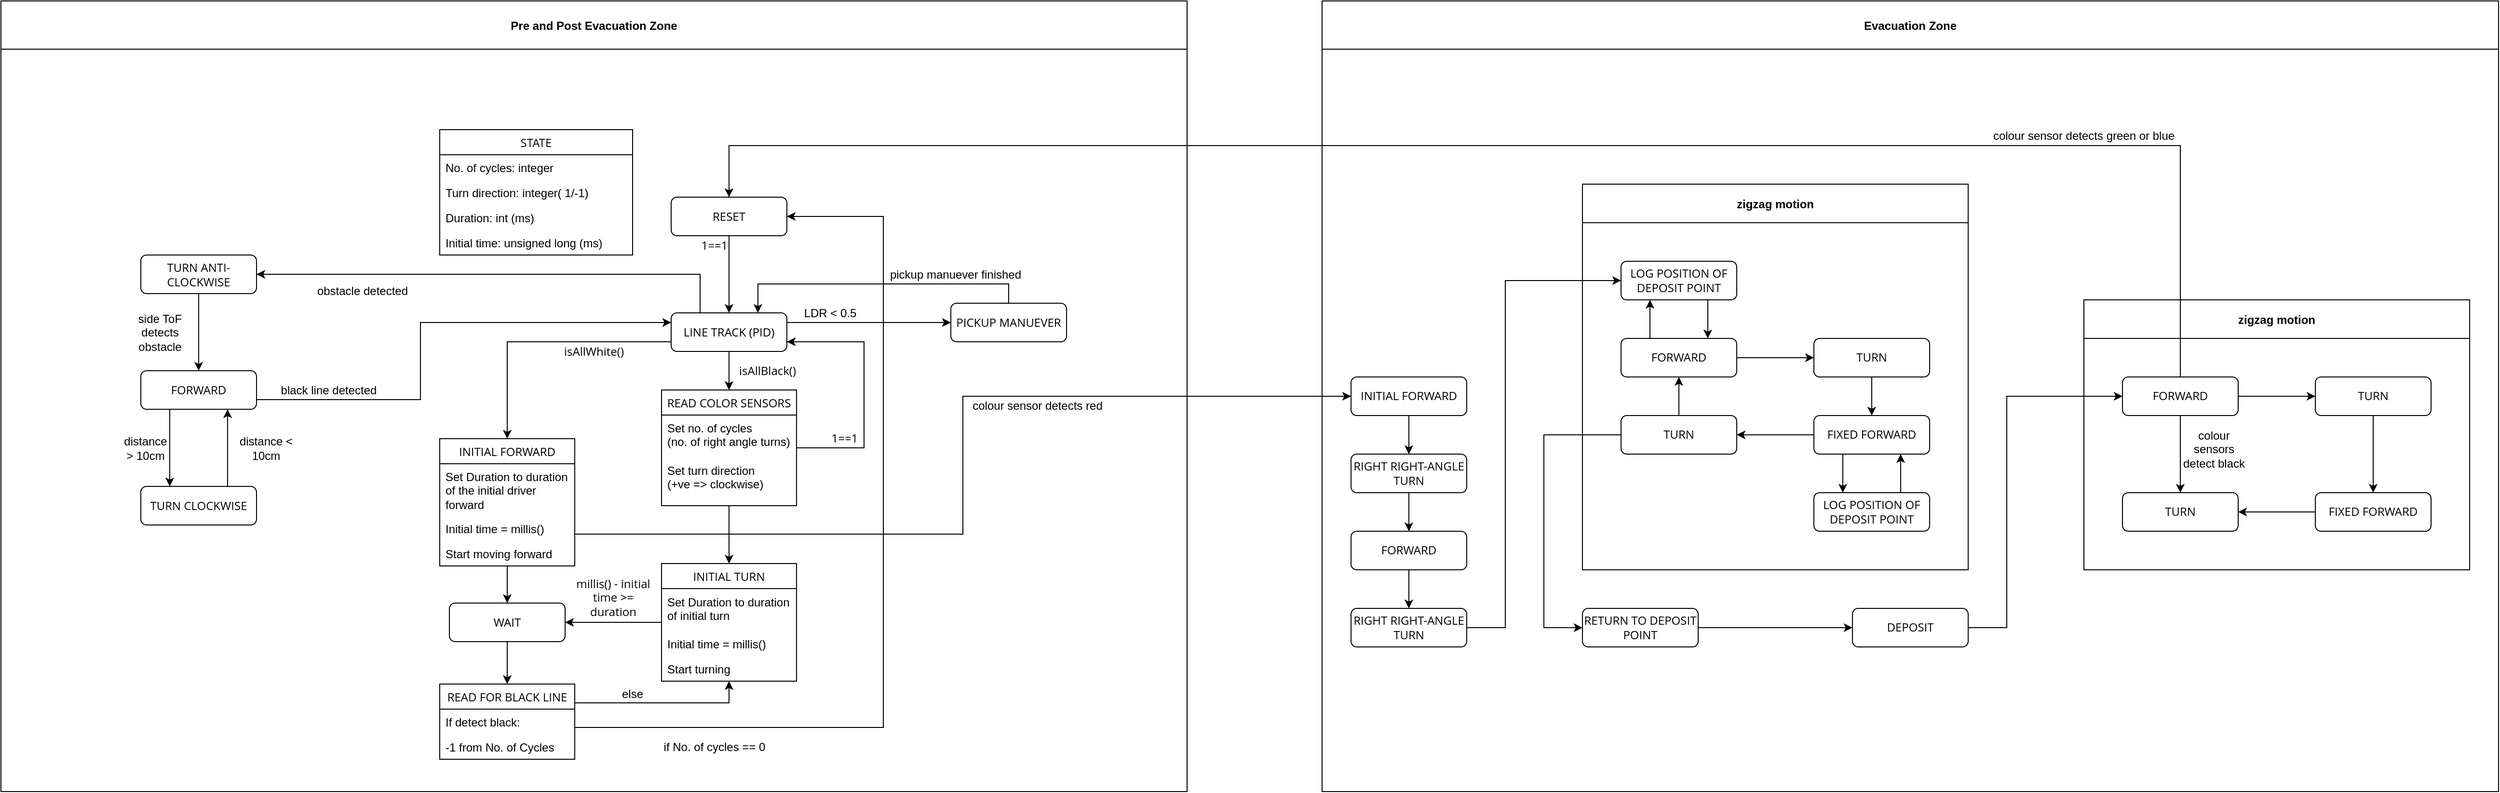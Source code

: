 <mxfile>
    <diagram id="C5RBs43oDa-KdzZeNtuy" name="Page-1">
        <mxGraphModel dx="508" dy="436" grid="1" gridSize="10" guides="1" tooltips="1" connect="1" arrows="1" fold="1" page="1" pageScale="1" pageWidth="3300" pageHeight="4681" math="0" shadow="0">
            <root>
                <mxCell id="WIyWlLk6GJQsqaUBKTNV-0"/>
                <mxCell id="WIyWlLk6GJQsqaUBKTNV-1" parent="WIyWlLk6GJQsqaUBKTNV-0"/>
                <mxCell id="eaZtA1_Wp9ETqkBVhyNv-51" style="edgeStyle=orthogonalEdgeStyle;rounded=0;orthogonalLoop=1;jettySize=auto;html=1;exitX=0.5;exitY=1;exitDx=0;exitDy=0;entryX=0.5;entryY=0;entryDx=0;entryDy=0;" parent="WIyWlLk6GJQsqaUBKTNV-1" source="eaZtA1_Wp9ETqkBVhyNv-29" target="eaZtA1_Wp9ETqkBVhyNv-36" edge="1">
                    <mxGeometry relative="1" as="geometry"/>
                </mxCell>
                <mxCell id="eaZtA1_Wp9ETqkBVhyNv-29" value="INITIAL FORWARD" style="rounded=1;whiteSpace=wrap;html=1;fontSize=12;glass=0;strokeWidth=1;shadow=0;fontFamily=Open Sans;fontSource=https%3A%2F%2Ffonts.googleapis.com%2Fcss%3Ffamily%3DOpen%2BSans;" parent="WIyWlLk6GJQsqaUBKTNV-1" vertex="1">
                    <mxGeometry x="1440" y="440" width="120" height="40" as="geometry"/>
                </mxCell>
                <mxCell id="eaZtA1_Wp9ETqkBVhyNv-30" value="Pre and Post Evacuation Zone" style="swimlane;glass=0;shadow=0;sketch=0;rounded=0;swimlaneLine=1;startSize=50;" parent="WIyWlLk6GJQsqaUBKTNV-1" vertex="1">
                    <mxGeometry x="40" y="50" width="1230" height="820" as="geometry"/>
                </mxCell>
                <mxCell id="eaZtA1_Wp9ETqkBVhyNv-22" value="distance &amp;gt; 10cm" style="text;html=1;strokeColor=none;fillColor=none;align=center;verticalAlign=middle;whiteSpace=wrap;rounded=0;" parent="eaZtA1_Wp9ETqkBVhyNv-30" vertex="1">
                    <mxGeometry x="125" y="438.5" width="50" height="50" as="geometry"/>
                </mxCell>
                <mxCell id="WIyWlLk6GJQsqaUBKTNV-3" value="&lt;font data-font-src=&quot;https://fonts.googleapis.com/css?family=Open+Sans&quot;&gt;RESE&lt;/font&gt;&lt;font data-font-src=&quot;https://fonts.googleapis.com/css?family=Open+Sans&quot;&gt;T&lt;/font&gt;" style="rounded=1;whiteSpace=wrap;html=1;fontSize=12;glass=0;strokeWidth=1;shadow=0;fontFamily=Open Sans;fontSource=https%3A%2F%2Ffonts.googleapis.com%2Fcss%3Ffamily%3DOpen%2BSans;" parent="eaZtA1_Wp9ETqkBVhyNv-30" vertex="1">
                    <mxGeometry x="695" y="203.5" width="120" height="40" as="geometry"/>
                </mxCell>
                <mxCell id="FF6f_-NkgnkPUX9PGQml-49" style="edgeStyle=orthogonalEdgeStyle;rounded=0;orthogonalLoop=1;jettySize=auto;html=1;exitX=0.5;exitY=0;exitDx=0;exitDy=0;entryX=0.5;entryY=0;entryDx=0;entryDy=0;fontFamily=Open Sans;fontSource=https%3A%2F%2Ffonts.googleapis.com%2Fcss%3Ffamily%3DOpen%2BSans;" parent="eaZtA1_Wp9ETqkBVhyNv-30" source="FF6f_-NkgnkPUX9PGQml-43" target="FF6f_-NkgnkPUX9PGQml-43" edge="1">
                    <mxGeometry relative="1" as="geometry"/>
                </mxCell>
                <mxCell id="WIyWlLk6GJQsqaUBKTNV-7" value="LINE TRACK (PID)" style="rounded=1;whiteSpace=wrap;html=1;fontSize=12;glass=0;strokeWidth=1;shadow=0;fontFamily=Open Sans;fontSource=https%3A%2F%2Ffonts.googleapis.com%2Fcss%3Ffamily%3DOpen%2BSans;" parent="eaZtA1_Wp9ETqkBVhyNv-30" vertex="1">
                    <mxGeometry x="695" y="323.5" width="120" height="40" as="geometry"/>
                </mxCell>
                <mxCell id="FF6f_-NkgnkPUX9PGQml-4" style="edgeStyle=orthogonalEdgeStyle;rounded=0;orthogonalLoop=1;jettySize=auto;html=1;exitX=0.5;exitY=1;exitDx=0;exitDy=0;entryX=0.5;entryY=0;entryDx=0;entryDy=0;fontFamily=Open Sans;fontSource=https%3A%2F%2Ffonts.googleapis.com%2Fcss%3Ffamily%3DOpen%2BSans;" parent="eaZtA1_Wp9ETqkBVhyNv-30" source="WIyWlLk6GJQsqaUBKTNV-3" target="WIyWlLk6GJQsqaUBKTNV-7" edge="1">
                    <mxGeometry relative="1" as="geometry"/>
                </mxCell>
                <mxCell id="FF6f_-NkgnkPUX9PGQml-0" value="&lt;div&gt;1==1&lt;/div&gt;" style="text;html=1;strokeColor=none;fillColor=none;align=center;verticalAlign=middle;whiteSpace=wrap;rounded=0;fontFamily=Open Sans;fontSource=https%3A%2F%2Ffonts.googleapis.com%2Fcss%3Ffamily%3DOpen%2BSans;" parent="eaZtA1_Wp9ETqkBVhyNv-30" vertex="1">
                    <mxGeometry x="720" y="243.5" width="40" height="20" as="geometry"/>
                </mxCell>
                <mxCell id="FF6f_-NkgnkPUX9PGQml-6" value="isAllBlack()" style="text;html=1;strokeColor=none;fillColor=none;align=center;verticalAlign=middle;whiteSpace=wrap;rounded=0;fontFamily=Open Sans;fontSource=https%3A%2F%2Ffonts.googleapis.com%2Fcss%3Ffamily%3DOpen%2BSans;" parent="eaZtA1_Wp9ETqkBVhyNv-30" vertex="1">
                    <mxGeometry x="765" y="373.5" width="60" height="20" as="geometry"/>
                </mxCell>
                <mxCell id="FF6f_-NkgnkPUX9PGQml-14" value="WAIT" style="rounded=1;whiteSpace=wrap;html=1;fontFamily=Open Sans;fontSource=https%3A%2F%2Ffonts.googleapis.com%2Fcss%3Ffamily%3DOpen%2BSans;" parent="eaZtA1_Wp9ETqkBVhyNv-30" vertex="1">
                    <mxGeometry x="465" y="624.5" width="120" height="40" as="geometry"/>
                </mxCell>
                <mxCell id="FF6f_-NkgnkPUX9PGQml-23" value="STATE" style="swimlane;fontStyle=0;childLayout=stackLayout;horizontal=1;startSize=26;horizontalStack=0;resizeParent=1;resizeParentMax=0;resizeLast=0;collapsible=1;marginBottom=0;fontFamily=Open Sans;fontSource=https%3A%2F%2Ffonts.googleapis.com%2Fcss%3Ffamily%3DOpen%2BSans;" parent="eaZtA1_Wp9ETqkBVhyNv-30" vertex="1">
                    <mxGeometry x="455" y="133.5" width="200" height="130" as="geometry"/>
                </mxCell>
                <mxCell id="FF6f_-NkgnkPUX9PGQml-24" value="No. of cycles: integer" style="text;strokeColor=none;fillColor=none;align=left;verticalAlign=top;spacingLeft=4;spacingRight=4;overflow=hidden;rotatable=0;points=[[0,0.5],[1,0.5]];portConstraint=eastwest;" parent="FF6f_-NkgnkPUX9PGQml-23" vertex="1">
                    <mxGeometry y="26" width="200" height="26" as="geometry"/>
                </mxCell>
                <mxCell id="FF6f_-NkgnkPUX9PGQml-25" value="Turn direction: integer( 1/-1)" style="text;strokeColor=none;fillColor=none;align=left;verticalAlign=top;spacingLeft=4;spacingRight=4;overflow=hidden;rotatable=0;points=[[0,0.5],[1,0.5]];portConstraint=eastwest;" parent="FF6f_-NkgnkPUX9PGQml-23" vertex="1">
                    <mxGeometry y="52" width="200" height="26" as="geometry"/>
                </mxCell>
                <mxCell id="FF6f_-NkgnkPUX9PGQml-26" value="Duration: int (ms)" style="text;strokeColor=none;fillColor=none;align=left;verticalAlign=top;spacingLeft=4;spacingRight=4;overflow=hidden;rotatable=0;points=[[0,0.5],[1,0.5]];portConstraint=eastwest;" parent="FF6f_-NkgnkPUX9PGQml-23" vertex="1">
                    <mxGeometry y="78" width="200" height="26" as="geometry"/>
                </mxCell>
                <mxCell id="FF6f_-NkgnkPUX9PGQml-36" value="Initial time: unsigned long (ms)" style="text;strokeColor=none;fillColor=none;align=left;verticalAlign=top;spacingLeft=4;spacingRight=4;overflow=hidden;rotatable=0;points=[[0,0.5],[1,0.5]];portConstraint=eastwest;" parent="FF6f_-NkgnkPUX9PGQml-23" vertex="1">
                    <mxGeometry y="104" width="200" height="26" as="geometry"/>
                </mxCell>
                <mxCell id="FF6f_-NkgnkPUX9PGQml-27" value="READ COLOR SENSORS" style="swimlane;fontStyle=0;childLayout=stackLayout;horizontal=1;startSize=26;horizontalStack=0;resizeParent=1;resizeParentMax=0;resizeLast=0;collapsible=1;marginBottom=0;fontFamily=Open Sans;fontSource=https%3A%2F%2Ffonts.googleapis.com%2Fcss%3Ffamily%3DOpen%2BSans;" parent="eaZtA1_Wp9ETqkBVhyNv-30" vertex="1">
                    <mxGeometry x="685" y="403.5" width="140" height="120" as="geometry"/>
                </mxCell>
                <mxCell id="FF6f_-NkgnkPUX9PGQml-28" value="Set no. of cycles&#10; (no. of right angle turns)" style="text;strokeColor=none;fillColor=none;align=left;verticalAlign=top;spacingLeft=4;spacingRight=4;overflow=hidden;rotatable=0;points=[[0,0.5],[1,0.5]];portConstraint=eastwest;" parent="FF6f_-NkgnkPUX9PGQml-27" vertex="1">
                    <mxGeometry y="26" width="140" height="44" as="geometry"/>
                </mxCell>
                <mxCell id="FF6f_-NkgnkPUX9PGQml-30" value="Set turn direction &#10;(+ve =&gt; clockwise)" style="text;strokeColor=none;fillColor=none;align=left;verticalAlign=top;spacingLeft=4;spacingRight=4;overflow=hidden;rotatable=0;points=[[0,0.5],[1,0.5]];portConstraint=eastwest;" parent="FF6f_-NkgnkPUX9PGQml-27" vertex="1">
                    <mxGeometry y="70" width="140" height="50" as="geometry"/>
                </mxCell>
                <mxCell id="FF6f_-NkgnkPUX9PGQml-5" style="edgeStyle=orthogonalEdgeStyle;rounded=0;orthogonalLoop=1;jettySize=auto;html=1;exitX=0.5;exitY=1;exitDx=0;exitDy=0;entryX=0.5;entryY=0;entryDx=0;entryDy=0;fontFamily=Open Sans;fontSource=https%3A%2F%2Ffonts.googleapis.com%2Fcss%3Ffamily%3DOpen%2BSans;" parent="eaZtA1_Wp9ETqkBVhyNv-30" source="WIyWlLk6GJQsqaUBKTNV-7" target="FF6f_-NkgnkPUX9PGQml-27" edge="1">
                    <mxGeometry relative="1" as="geometry">
                        <mxPoint x="755" y="453.5" as="targetPoint"/>
                    </mxGeometry>
                </mxCell>
                <mxCell id="FF6f_-NkgnkPUX9PGQml-33" style="edgeStyle=orthogonalEdgeStyle;rounded=0;orthogonalLoop=1;jettySize=auto;html=1;exitX=1;exitY=0.5;exitDx=0;exitDy=0;entryX=1;entryY=0.75;entryDx=0;entryDy=0;fontFamily=Open Sans;fontSource=https%3A%2F%2Ffonts.googleapis.com%2Fcss%3Ffamily%3DOpen%2BSans;" parent="eaZtA1_Wp9ETqkBVhyNv-30" source="FF6f_-NkgnkPUX9PGQml-28" target="WIyWlLk6GJQsqaUBKTNV-7" edge="1">
                    <mxGeometry relative="1" as="geometry">
                        <Array as="points">
                            <mxPoint x="825" y="463.5"/>
                            <mxPoint x="895" y="463.5"/>
                            <mxPoint x="895" y="353.5"/>
                        </Array>
                    </mxGeometry>
                </mxCell>
                <mxCell id="FF6f_-NkgnkPUX9PGQml-34" value="1==1" style="text;html=1;strokeColor=none;fillColor=none;align=center;verticalAlign=middle;whiteSpace=wrap;rounded=0;fontFamily=Open Sans;fontSource=https%3A%2F%2Ffonts.googleapis.com%2Fcss%3Ffamily%3DOpen%2BSans;" parent="eaZtA1_Wp9ETqkBVhyNv-30" vertex="1">
                    <mxGeometry x="855" y="443.5" width="40" height="20" as="geometry"/>
                </mxCell>
                <mxCell id="FF6f_-NkgnkPUX9PGQml-35" value="millis() - initial time &amp;gt;= duration" style="text;html=1;strokeColor=none;fillColor=none;align=center;verticalAlign=middle;whiteSpace=wrap;rounded=0;fontFamily=Open Sans;fontSource=https%3A%2F%2Ffonts.googleapis.com%2Fcss%3Ffamily%3DOpen%2BSans;" parent="eaZtA1_Wp9ETqkBVhyNv-30" vertex="1">
                    <mxGeometry x="595" y="593.5" width="80" height="50" as="geometry"/>
                </mxCell>
                <mxCell id="FF6f_-NkgnkPUX9PGQml-55" style="edgeStyle=orthogonalEdgeStyle;rounded=0;orthogonalLoop=1;jettySize=auto;html=1;exitX=0;exitY=0.5;exitDx=0;exitDy=0;entryX=1;entryY=0.5;entryDx=0;entryDy=0;fontFamily=Open Sans;fontSource=https%3A%2F%2Ffonts.googleapis.com%2Fcss%3Ffamily%3DOpen%2BSans;" parent="eaZtA1_Wp9ETqkBVhyNv-30" source="FF6f_-NkgnkPUX9PGQml-38" target="FF6f_-NkgnkPUX9PGQml-14" edge="1">
                    <mxGeometry relative="1" as="geometry"/>
                </mxCell>
                <mxCell id="FF6f_-NkgnkPUX9PGQml-38" value="INITIAL TURN" style="swimlane;fontStyle=0;childLayout=stackLayout;horizontal=1;startSize=26;horizontalStack=0;resizeParent=1;resizeParentMax=0;resizeLast=0;collapsible=1;marginBottom=0;fontFamily=Open Sans;fontSource=https%3A%2F%2Ffonts.googleapis.com%2Fcss%3Ffamily%3DOpen%2BSans;" parent="eaZtA1_Wp9ETqkBVhyNv-30" vertex="1">
                    <mxGeometry x="685" y="583.5" width="140" height="122" as="geometry"/>
                </mxCell>
                <mxCell id="FF6f_-NkgnkPUX9PGQml-39" value="Set Duration to duration of initial turn" style="text;strokeColor=none;fillColor=none;align=left;verticalAlign=top;spacingLeft=4;spacingRight=4;overflow=hidden;rotatable=0;points=[[0,0.5],[1,0.5]];portConstraint=eastwest;whiteSpace=wrap;" parent="FF6f_-NkgnkPUX9PGQml-38" vertex="1">
                    <mxGeometry y="26" width="140" height="44" as="geometry"/>
                </mxCell>
                <mxCell id="FF6f_-NkgnkPUX9PGQml-40" value="Initial time = millis()" style="text;strokeColor=none;fillColor=none;align=left;verticalAlign=top;spacingLeft=4;spacingRight=4;overflow=hidden;rotatable=0;points=[[0,0.5],[1,0.5]];portConstraint=eastwest;" parent="FF6f_-NkgnkPUX9PGQml-38" vertex="1">
                    <mxGeometry y="70" width="140" height="26" as="geometry"/>
                </mxCell>
                <mxCell id="FF6f_-NkgnkPUX9PGQml-41" value="Start turning" style="text;strokeColor=none;fillColor=none;align=left;verticalAlign=top;spacingLeft=4;spacingRight=4;overflow=hidden;rotatable=0;points=[[0,0.5],[1,0.5]];portConstraint=eastwest;" parent="FF6f_-NkgnkPUX9PGQml-38" vertex="1">
                    <mxGeometry y="96" width="140" height="26" as="geometry"/>
                </mxCell>
                <mxCell id="FF6f_-NkgnkPUX9PGQml-31" style="edgeStyle=orthogonalEdgeStyle;rounded=0;orthogonalLoop=1;jettySize=auto;html=1;exitX=0.5;exitY=1;exitDx=0;exitDy=0;fontFamily=Open Sans;fontSource=https%3A%2F%2Ffonts.googleapis.com%2Fcss%3Ffamily%3DOpen%2BSans;entryX=0.5;entryY=0;entryDx=0;entryDy=0;" parent="eaZtA1_Wp9ETqkBVhyNv-30" source="FF6f_-NkgnkPUX9PGQml-27" target="FF6f_-NkgnkPUX9PGQml-38" edge="1">
                    <mxGeometry relative="1" as="geometry">
                        <mxPoint x="755" y="603.5" as="targetPoint"/>
                    </mxGeometry>
                </mxCell>
                <mxCell id="FF6f_-NkgnkPUX9PGQml-56" style="edgeStyle=orthogonalEdgeStyle;rounded=0;orthogonalLoop=1;jettySize=auto;html=1;exitX=0.5;exitY=1;exitDx=0;exitDy=0;entryX=0.5;entryY=0;entryDx=0;entryDy=0;fontFamily=Open Sans;fontSource=https%3A%2F%2Ffonts.googleapis.com%2Fcss%3Ffamily%3DOpen%2BSans;" parent="eaZtA1_Wp9ETqkBVhyNv-30" source="FF6f_-NkgnkPUX9PGQml-43" target="FF6f_-NkgnkPUX9PGQml-14" edge="1">
                    <mxGeometry relative="1" as="geometry"/>
                </mxCell>
                <mxCell id="FF6f_-NkgnkPUX9PGQml-43" value="INITIAL FORWARD" style="swimlane;fontStyle=0;childLayout=stackLayout;horizontal=1;startSize=26;horizontalStack=0;resizeParent=1;resizeParentMax=0;resizeLast=0;collapsible=1;marginBottom=0;fontFamily=Open Sans;fontSource=https%3A%2F%2Ffonts.googleapis.com%2Fcss%3Ffamily%3DOpen%2BSans;" parent="eaZtA1_Wp9ETqkBVhyNv-30" vertex="1">
                    <mxGeometry x="455" y="454" width="140" height="132" as="geometry"/>
                </mxCell>
                <mxCell id="FF6f_-NkgnkPUX9PGQml-44" value="Set Duration to duration of the initial driver forward" style="text;strokeColor=none;fillColor=none;align=left;verticalAlign=top;spacingLeft=4;spacingRight=4;overflow=hidden;rotatable=0;points=[[0,0.5],[1,0.5]];portConstraint=eastwest;whiteSpace=wrap;" parent="FF6f_-NkgnkPUX9PGQml-43" vertex="1">
                    <mxGeometry y="26" width="140" height="54" as="geometry"/>
                </mxCell>
                <mxCell id="FF6f_-NkgnkPUX9PGQml-45" value="Initial time = millis()" style="text;strokeColor=none;fillColor=none;align=left;verticalAlign=top;spacingLeft=4;spacingRight=4;overflow=hidden;rotatable=0;points=[[0,0.5],[1,0.5]];portConstraint=eastwest;" parent="FF6f_-NkgnkPUX9PGQml-43" vertex="1">
                    <mxGeometry y="80" width="140" height="26" as="geometry"/>
                </mxCell>
                <mxCell id="FF6f_-NkgnkPUX9PGQml-46" value="Start moving forward" style="text;strokeColor=none;fillColor=none;align=left;verticalAlign=top;spacingLeft=4;spacingRight=4;overflow=hidden;rotatable=0;points=[[0,0.5],[1,0.5]];portConstraint=eastwest;" parent="FF6f_-NkgnkPUX9PGQml-43" vertex="1">
                    <mxGeometry y="106" width="140" height="26" as="geometry"/>
                </mxCell>
                <mxCell id="eaZtA1_Wp9ETqkBVhyNv-1" style="edgeStyle=orthogonalEdgeStyle;rounded=0;orthogonalLoop=1;jettySize=auto;html=1;exitX=0;exitY=0.75;exitDx=0;exitDy=0;entryX=0.5;entryY=0;entryDx=0;entryDy=0;" parent="eaZtA1_Wp9ETqkBVhyNv-30" source="WIyWlLk6GJQsqaUBKTNV-7" target="FF6f_-NkgnkPUX9PGQml-43" edge="1">
                    <mxGeometry relative="1" as="geometry"/>
                </mxCell>
                <mxCell id="FF6f_-NkgnkPUX9PGQml-59" style="edgeStyle=orthogonalEdgeStyle;rounded=0;orthogonalLoop=1;jettySize=auto;html=1;exitX=1;exitY=0.5;exitDx=0;exitDy=0;entryX=1;entryY=0.5;entryDx=0;entryDy=0;fontFamily=Open Sans;fontSource=https%3A%2F%2Ffonts.googleapis.com%2Fcss%3Ffamily%3DOpen%2BSans;" parent="eaZtA1_Wp9ETqkBVhyNv-30" source="FF6f_-NkgnkPUX9PGQml-50" target="WIyWlLk6GJQsqaUBKTNV-3" edge="1">
                    <mxGeometry relative="1" as="geometry">
                        <Array as="points">
                            <mxPoint x="595" y="753.5"/>
                            <mxPoint x="915" y="753.5"/>
                            <mxPoint x="915" y="223.5"/>
                        </Array>
                    </mxGeometry>
                </mxCell>
                <mxCell id="AmNcnwGYfKcNDRGJK1M6-1" style="edgeStyle=orthogonalEdgeStyle;rounded=0;orthogonalLoop=1;jettySize=auto;html=1;exitX=1;exitY=0.25;exitDx=0;exitDy=0;" parent="eaZtA1_Wp9ETqkBVhyNv-30" source="FF6f_-NkgnkPUX9PGQml-50" target="FF6f_-NkgnkPUX9PGQml-38" edge="1">
                    <mxGeometry relative="1" as="geometry"/>
                </mxCell>
                <mxCell id="FF6f_-NkgnkPUX9PGQml-50" value="READ FOR BLACK LINE" style="swimlane;fontStyle=0;childLayout=stackLayout;horizontal=1;startSize=26;horizontalStack=0;resizeParent=1;resizeParentMax=0;resizeLast=0;collapsible=1;marginBottom=0;fontFamily=Open Sans;fontSource=https%3A%2F%2Ffonts.googleapis.com%2Fcss%3Ffamily%3DOpen%2BSans;" parent="eaZtA1_Wp9ETqkBVhyNv-30" vertex="1">
                    <mxGeometry x="455" y="708.5" width="140" height="78" as="geometry"/>
                </mxCell>
                <mxCell id="FF6f_-NkgnkPUX9PGQml-51" value="If detect black:" style="text;strokeColor=none;fillColor=none;align=left;verticalAlign=top;spacingLeft=4;spacingRight=4;overflow=hidden;rotatable=0;points=[[0,0.5],[1,0.5]];portConstraint=eastwest;" parent="FF6f_-NkgnkPUX9PGQml-50" vertex="1">
                    <mxGeometry y="26" width="140" height="26" as="geometry"/>
                </mxCell>
                <mxCell id="FF6f_-NkgnkPUX9PGQml-52" value="-1 from No. of Cycles" style="text;strokeColor=none;fillColor=none;align=left;verticalAlign=top;spacingLeft=4;spacingRight=4;overflow=hidden;rotatable=0;points=[[0,0.5],[1,0.5]];portConstraint=eastwest;" parent="FF6f_-NkgnkPUX9PGQml-50" vertex="1">
                    <mxGeometry y="52" width="140" height="26" as="geometry"/>
                </mxCell>
                <mxCell id="FF6f_-NkgnkPUX9PGQml-58" style="edgeStyle=orthogonalEdgeStyle;rounded=0;orthogonalLoop=1;jettySize=auto;html=1;exitX=0.5;exitY=1;exitDx=0;exitDy=0;entryX=0.5;entryY=0;entryDx=0;entryDy=0;fontFamily=Open Sans;fontSource=https%3A%2F%2Ffonts.googleapis.com%2Fcss%3Ffamily%3DOpen%2BSans;" parent="eaZtA1_Wp9ETqkBVhyNv-30" source="FF6f_-NkgnkPUX9PGQml-14" target="FF6f_-NkgnkPUX9PGQml-50" edge="1">
                    <mxGeometry relative="1" as="geometry">
                        <mxPoint x="525" y="728.5" as="targetPoint"/>
                    </mxGeometry>
                </mxCell>
                <mxCell id="FF6f_-NkgnkPUX9PGQml-63" value="isAllWhite()" style="text;html=1;strokeColor=none;fillColor=none;align=center;verticalAlign=middle;whiteSpace=wrap;rounded=0;fontFamily=Open Sans;fontSource=https%3A%2F%2Ffonts.googleapis.com%2Fcss%3Ffamily%3DOpen%2BSans;" parent="eaZtA1_Wp9ETqkBVhyNv-30" vertex="1">
                    <mxGeometry x="575" y="353.5" width="80" height="20" as="geometry"/>
                </mxCell>
                <mxCell id="AmNcnwGYfKcNDRGJK1M6-0" value="if No. of cycles == 0" style="text;html=1;strokeColor=none;fillColor=none;align=center;verticalAlign=middle;whiteSpace=wrap;rounded=0;" parent="eaZtA1_Wp9ETqkBVhyNv-30" vertex="1">
                    <mxGeometry x="685" y="763.5" width="110" height="20" as="geometry"/>
                </mxCell>
                <mxCell id="AmNcnwGYfKcNDRGJK1M6-2" value="else" style="text;html=1;strokeColor=none;fillColor=none;align=center;verticalAlign=middle;whiteSpace=wrap;rounded=0;" parent="eaZtA1_Wp9ETqkBVhyNv-30" vertex="1">
                    <mxGeometry x="635" y="708.5" width="40" height="20" as="geometry"/>
                </mxCell>
                <mxCell id="eaZtA1_Wp9ETqkBVhyNv-0" value="TURN ANTI-CLOCKWISE" style="rounded=1;whiteSpace=wrap;html=1;fontSize=12;glass=0;strokeWidth=1;shadow=0;fontFamily=Open Sans;fontSource=https%3A%2F%2Ffonts.googleapis.com%2Fcss%3Ffamily%3DOpen%2BSans;" parent="eaZtA1_Wp9ETqkBVhyNv-30" vertex="1">
                    <mxGeometry x="145" y="263.5" width="120" height="40" as="geometry"/>
                </mxCell>
                <mxCell id="eaZtA1_Wp9ETqkBVhyNv-14" style="edgeStyle=orthogonalEdgeStyle;rounded=0;orthogonalLoop=1;jettySize=auto;html=1;exitX=0.25;exitY=0;exitDx=0;exitDy=0;entryX=1;entryY=0.5;entryDx=0;entryDy=0;" parent="eaZtA1_Wp9ETqkBVhyNv-30" source="WIyWlLk6GJQsqaUBKTNV-7" target="eaZtA1_Wp9ETqkBVhyNv-0" edge="1">
                    <mxGeometry relative="1" as="geometry"/>
                </mxCell>
                <mxCell id="eaZtA1_Wp9ETqkBVhyNv-13" style="edgeStyle=orthogonalEdgeStyle;rounded=0;orthogonalLoop=1;jettySize=auto;html=1;exitX=1;exitY=0.5;exitDx=0;exitDy=0;entryX=0;entryY=0.25;entryDx=0;entryDy=0;" parent="eaZtA1_Wp9ETqkBVhyNv-30" source="eaZtA1_Wp9ETqkBVhyNv-2" target="WIyWlLk6GJQsqaUBKTNV-7" edge="1">
                    <mxGeometry relative="1" as="geometry">
                        <Array as="points">
                            <mxPoint x="435" y="413.5"/>
                            <mxPoint x="435" y="333.5"/>
                        </Array>
                    </mxGeometry>
                </mxCell>
                <mxCell id="eaZtA1_Wp9ETqkBVhyNv-2" value="FORWARD" style="rounded=1;whiteSpace=wrap;html=1;fontSize=12;glass=0;strokeWidth=1;shadow=0;fontFamily=Open Sans;fontSource=https%3A%2F%2Ffonts.googleapis.com%2Fcss%3Ffamily%3DOpen%2BSans;" parent="eaZtA1_Wp9ETqkBVhyNv-30" vertex="1">
                    <mxGeometry x="145" y="383.5" width="120" height="40" as="geometry"/>
                </mxCell>
                <mxCell id="eaZtA1_Wp9ETqkBVhyNv-3" style="edgeStyle=orthogonalEdgeStyle;rounded=0;orthogonalLoop=1;jettySize=auto;html=1;exitX=0.5;exitY=1;exitDx=0;exitDy=0;entryX=0.5;entryY=0;entryDx=0;entryDy=0;" parent="eaZtA1_Wp9ETqkBVhyNv-30" source="eaZtA1_Wp9ETqkBVhyNv-0" target="eaZtA1_Wp9ETqkBVhyNv-2" edge="1">
                    <mxGeometry relative="1" as="geometry"/>
                </mxCell>
                <mxCell id="eaZtA1_Wp9ETqkBVhyNv-4" value="&lt;div&gt;side ToF detects obstacle&lt;/div&gt;" style="text;html=1;strokeColor=none;fillColor=none;align=center;verticalAlign=middle;whiteSpace=wrap;rounded=0;" parent="eaZtA1_Wp9ETqkBVhyNv-30" vertex="1">
                    <mxGeometry x="125" y="318.5" width="80" height="50" as="geometry"/>
                </mxCell>
                <mxCell id="eaZtA1_Wp9ETqkBVhyNv-16" style="edgeStyle=orthogonalEdgeStyle;rounded=0;orthogonalLoop=1;jettySize=auto;html=1;exitX=0.75;exitY=0;exitDx=0;exitDy=0;entryX=0.75;entryY=1;entryDx=0;entryDy=0;" parent="eaZtA1_Wp9ETqkBVhyNv-30" source="eaZtA1_Wp9ETqkBVhyNv-5" target="eaZtA1_Wp9ETqkBVhyNv-2" edge="1">
                    <mxGeometry relative="1" as="geometry"/>
                </mxCell>
                <mxCell id="eaZtA1_Wp9ETqkBVhyNv-5" value="TURN CLOCKWISE" style="rounded=1;whiteSpace=wrap;html=1;fontSize=12;glass=0;strokeWidth=1;shadow=0;fontFamily=Open Sans;fontSource=https%3A%2F%2Ffonts.googleapis.com%2Fcss%3Ffamily%3DOpen%2BSans;" parent="eaZtA1_Wp9ETqkBVhyNv-30" vertex="1">
                    <mxGeometry x="145" y="503.5" width="120" height="40" as="geometry"/>
                </mxCell>
                <mxCell id="eaZtA1_Wp9ETqkBVhyNv-15" style="edgeStyle=orthogonalEdgeStyle;rounded=0;orthogonalLoop=1;jettySize=auto;html=1;exitX=0.25;exitY=1;exitDx=0;exitDy=0;entryX=0.25;entryY=0;entryDx=0;entryDy=0;" parent="eaZtA1_Wp9ETqkBVhyNv-30" source="eaZtA1_Wp9ETqkBVhyNv-2" target="eaZtA1_Wp9ETqkBVhyNv-5" edge="1">
                    <mxGeometry relative="1" as="geometry"/>
                </mxCell>
                <mxCell id="eaZtA1_Wp9ETqkBVhyNv-17" value="black line detected" style="text;html=1;strokeColor=none;fillColor=none;align=center;verticalAlign=middle;whiteSpace=wrap;rounded=0;" parent="eaZtA1_Wp9ETqkBVhyNv-30" vertex="1">
                    <mxGeometry x="285" y="393.5" width="110" height="20" as="geometry"/>
                </mxCell>
                <mxCell id="eaZtA1_Wp9ETqkBVhyNv-19" value="distance &amp;lt; 10cm" style="text;html=1;strokeColor=none;fillColor=none;align=center;verticalAlign=middle;whiteSpace=wrap;rounded=0;" parent="eaZtA1_Wp9ETqkBVhyNv-30" vertex="1">
                    <mxGeometry x="245" y="443.5" width="60" height="40" as="geometry"/>
                </mxCell>
                <mxCell id="eaZtA1_Wp9ETqkBVhyNv-21" value="obstacle detected" style="text;html=1;strokeColor=none;fillColor=none;align=center;verticalAlign=middle;whiteSpace=wrap;rounded=0;" parent="eaZtA1_Wp9ETqkBVhyNv-30" vertex="1">
                    <mxGeometry x="295" y="288.5" width="160" height="25" as="geometry"/>
                </mxCell>
                <mxCell id="eaZtA1_Wp9ETqkBVhyNv-26" style="edgeStyle=orthogonalEdgeStyle;rounded=0;orthogonalLoop=1;jettySize=auto;html=1;exitX=0.5;exitY=0;exitDx=0;exitDy=0;entryX=0.75;entryY=0;entryDx=0;entryDy=0;" parent="eaZtA1_Wp9ETqkBVhyNv-30" source="eaZtA1_Wp9ETqkBVhyNv-24" target="WIyWlLk6GJQsqaUBKTNV-7" edge="1">
                    <mxGeometry relative="1" as="geometry">
                        <Array as="points">
                            <mxPoint x="1045" y="293.5"/>
                            <mxPoint x="785" y="293.5"/>
                        </Array>
                    </mxGeometry>
                </mxCell>
                <mxCell id="eaZtA1_Wp9ETqkBVhyNv-24" value="PICKUP MANUEVER" style="rounded=1;whiteSpace=wrap;html=1;fontSize=12;glass=0;strokeWidth=1;shadow=0;fontFamily=Open Sans;fontSource=https%3A%2F%2Ffonts.googleapis.com%2Fcss%3Ffamily%3DOpen%2BSans;" parent="eaZtA1_Wp9ETqkBVhyNv-30" vertex="1">
                    <mxGeometry x="985" y="313.5" width="120" height="40" as="geometry"/>
                </mxCell>
                <mxCell id="eaZtA1_Wp9ETqkBVhyNv-27" value="LDR &amp;lt; 0.5" style="text;html=1;strokeColor=none;fillColor=none;align=center;verticalAlign=middle;whiteSpace=wrap;rounded=0;" parent="eaZtA1_Wp9ETqkBVhyNv-30" vertex="1">
                    <mxGeometry x="825" y="313.5" width="70" height="20" as="geometry"/>
                </mxCell>
                <mxCell id="eaZtA1_Wp9ETqkBVhyNv-28" value="pickup manuever finished" style="text;html=1;strokeColor=none;fillColor=none;align=center;verticalAlign=middle;whiteSpace=wrap;rounded=0;" parent="eaZtA1_Wp9ETqkBVhyNv-30" vertex="1">
                    <mxGeometry x="915" y="273.5" width="150" height="20" as="geometry"/>
                </mxCell>
                <mxCell id="eaZtA1_Wp9ETqkBVhyNv-25" style="edgeStyle=orthogonalEdgeStyle;rounded=0;orthogonalLoop=1;jettySize=auto;html=1;exitX=1;exitY=0.25;exitDx=0;exitDy=0;entryX=0;entryY=0.5;entryDx=0;entryDy=0;" parent="eaZtA1_Wp9ETqkBVhyNv-30" source="WIyWlLk6GJQsqaUBKTNV-7" target="eaZtA1_Wp9ETqkBVhyNv-24" edge="1">
                    <mxGeometry relative="1" as="geometry"/>
                </mxCell>
                <mxCell id="eaZtA1_Wp9ETqkBVhyNv-32" value="colour sensor detects red" style="text;html=1;strokeColor=none;fillColor=none;align=center;verticalAlign=middle;whiteSpace=wrap;rounded=0;shadow=0;glass=0;sketch=0;" parent="WIyWlLk6GJQsqaUBKTNV-1" vertex="1">
                    <mxGeometry x="1040" y="460" width="150" height="20" as="geometry"/>
                </mxCell>
                <mxCell id="eaZtA1_Wp9ETqkBVhyNv-33" style="edgeStyle=orthogonalEdgeStyle;rounded=0;orthogonalLoop=1;jettySize=auto;html=1;exitX=1;exitY=0.75;exitDx=0;exitDy=0;entryX=0;entryY=0.5;entryDx=0;entryDy=0;" parent="WIyWlLk6GJQsqaUBKTNV-1" source="FF6f_-NkgnkPUX9PGQml-43" target="eaZtA1_Wp9ETqkBVhyNv-29" edge="1">
                    <mxGeometry relative="1" as="geometry"/>
                </mxCell>
                <mxCell id="eaZtA1_Wp9ETqkBVhyNv-53" style="edgeStyle=orthogonalEdgeStyle;rounded=0;orthogonalLoop=1;jettySize=auto;html=1;exitX=0.5;exitY=1;exitDx=0;exitDy=0;entryX=0.5;entryY=0;entryDx=0;entryDy=0;" parent="WIyWlLk6GJQsqaUBKTNV-1" source="eaZtA1_Wp9ETqkBVhyNv-36" target="eaZtA1_Wp9ETqkBVhyNv-37" edge="1">
                    <mxGeometry relative="1" as="geometry"/>
                </mxCell>
                <mxCell id="eaZtA1_Wp9ETqkBVhyNv-36" value="RIGHT RIGHT-ANGLE TURN" style="rounded=1;whiteSpace=wrap;html=1;fontSize=12;glass=0;strokeWidth=1;shadow=0;fontFamily=Open Sans;fontSource=https%3A%2F%2Ffonts.googleapis.com%2Fcss%3Ffamily%3DOpen%2BSans;" parent="WIyWlLk6GJQsqaUBKTNV-1" vertex="1">
                    <mxGeometry x="1440" y="520" width="120" height="40" as="geometry"/>
                </mxCell>
                <mxCell id="eaZtA1_Wp9ETqkBVhyNv-56" style="edgeStyle=orthogonalEdgeStyle;rounded=0;orthogonalLoop=1;jettySize=auto;html=1;exitX=0.5;exitY=1;exitDx=0;exitDy=0;" parent="WIyWlLk6GJQsqaUBKTNV-1" source="eaZtA1_Wp9ETqkBVhyNv-37" target="eaZtA1_Wp9ETqkBVhyNv-54" edge="1">
                    <mxGeometry relative="1" as="geometry"/>
                </mxCell>
                <mxCell id="eaZtA1_Wp9ETqkBVhyNv-37" value="FORWARD" style="rounded=1;whiteSpace=wrap;html=1;fontSize=12;glass=0;strokeWidth=1;shadow=0;fontFamily=Open Sans;fontSource=https%3A%2F%2Ffonts.googleapis.com%2Fcss%3Ffamily%3DOpen%2BSans;" parent="WIyWlLk6GJQsqaUBKTNV-1" vertex="1">
                    <mxGeometry x="1440" y="600" width="120" height="40" as="geometry"/>
                </mxCell>
                <mxCell id="eaZtA1_Wp9ETqkBVhyNv-38" value="zigzag motion" style="swimlane;rounded=0;shadow=0;glass=0;sketch=0;startSize=40;flipV=0;flipH=0;" parent="WIyWlLk6GJQsqaUBKTNV-1" vertex="1">
                    <mxGeometry x="1680" y="240" width="400" height="400" as="geometry"/>
                </mxCell>
                <mxCell id="eaZtA1_Wp9ETqkBVhyNv-45" style="edgeStyle=orthogonalEdgeStyle;rounded=0;orthogonalLoop=1;jettySize=auto;html=1;exitX=1;exitY=0.5;exitDx=0;exitDy=0;entryX=0;entryY=0.5;entryDx=0;entryDy=0;" parent="eaZtA1_Wp9ETqkBVhyNv-38" source="eaZtA1_Wp9ETqkBVhyNv-35" target="eaZtA1_Wp9ETqkBVhyNv-41" edge="1">
                    <mxGeometry relative="1" as="geometry"/>
                </mxCell>
                <mxCell id="eaZtA1_Wp9ETqkBVhyNv-73" style="edgeStyle=orthogonalEdgeStyle;rounded=0;orthogonalLoop=1;jettySize=auto;html=1;exitX=0.25;exitY=0;exitDx=0;exitDy=0;entryX=0.25;entryY=1;entryDx=0;entryDy=0;" parent="eaZtA1_Wp9ETqkBVhyNv-38" source="eaZtA1_Wp9ETqkBVhyNv-35" target="eaZtA1_Wp9ETqkBVhyNv-72" edge="1">
                    <mxGeometry relative="1" as="geometry"/>
                </mxCell>
                <mxCell id="eaZtA1_Wp9ETqkBVhyNv-35" value="FORWARD" style="rounded=1;whiteSpace=wrap;html=1;fontSize=12;glass=0;strokeWidth=1;shadow=0;fontFamily=Open Sans;fontSource=https%3A%2F%2Ffonts.googleapis.com%2Fcss%3Ffamily%3DOpen%2BSans;" parent="eaZtA1_Wp9ETqkBVhyNv-38" vertex="1">
                    <mxGeometry x="40" y="160" width="120" height="40" as="geometry"/>
                </mxCell>
                <mxCell id="eaZtA1_Wp9ETqkBVhyNv-46" style="edgeStyle=orthogonalEdgeStyle;rounded=0;orthogonalLoop=1;jettySize=auto;html=1;exitX=0.5;exitY=1;exitDx=0;exitDy=0;entryX=0.5;entryY=0;entryDx=0;entryDy=0;" parent="eaZtA1_Wp9ETqkBVhyNv-38" source="eaZtA1_Wp9ETqkBVhyNv-41" target="eaZtA1_Wp9ETqkBVhyNv-42" edge="1">
                    <mxGeometry relative="1" as="geometry"/>
                </mxCell>
                <mxCell id="eaZtA1_Wp9ETqkBVhyNv-41" value="TURN" style="rounded=1;whiteSpace=wrap;html=1;fontSize=12;glass=0;strokeWidth=1;shadow=0;fontFamily=Open Sans;fontSource=https%3A%2F%2Ffonts.googleapis.com%2Fcss%3Ffamily%3DOpen%2BSans;" parent="eaZtA1_Wp9ETqkBVhyNv-38" vertex="1">
                    <mxGeometry x="240" y="160" width="120" height="40" as="geometry"/>
                </mxCell>
                <mxCell id="eaZtA1_Wp9ETqkBVhyNv-47" style="edgeStyle=orthogonalEdgeStyle;rounded=0;orthogonalLoop=1;jettySize=auto;html=1;exitX=0;exitY=0.5;exitDx=0;exitDy=0;entryX=1;entryY=0.5;entryDx=0;entryDy=0;" parent="eaZtA1_Wp9ETqkBVhyNv-38" source="eaZtA1_Wp9ETqkBVhyNv-42" target="eaZtA1_Wp9ETqkBVhyNv-43" edge="1">
                    <mxGeometry relative="1" as="geometry"/>
                </mxCell>
                <mxCell id="eaZtA1_Wp9ETqkBVhyNv-76" style="edgeStyle=orthogonalEdgeStyle;rounded=0;orthogonalLoop=1;jettySize=auto;html=1;exitX=0.25;exitY=1;exitDx=0;exitDy=0;entryX=0.25;entryY=0;entryDx=0;entryDy=0;" parent="eaZtA1_Wp9ETqkBVhyNv-38" source="eaZtA1_Wp9ETqkBVhyNv-42" target="eaZtA1_Wp9ETqkBVhyNv-75" edge="1">
                    <mxGeometry relative="1" as="geometry"/>
                </mxCell>
                <mxCell id="eaZtA1_Wp9ETqkBVhyNv-42" value="FIXED FORWARD" style="rounded=1;whiteSpace=wrap;html=1;fontSize=12;glass=0;strokeWidth=1;shadow=0;fontFamily=Open Sans;fontSource=https%3A%2F%2Ffonts.googleapis.com%2Fcss%3Ffamily%3DOpen%2BSans;" parent="eaZtA1_Wp9ETqkBVhyNv-38" vertex="1">
                    <mxGeometry x="240" y="240" width="120" height="40" as="geometry"/>
                </mxCell>
                <mxCell id="CvDCV1xbDjMuO8IATj5_-9" style="edgeStyle=orthogonalEdgeStyle;rounded=0;orthogonalLoop=1;jettySize=auto;html=1;exitX=0.5;exitY=0;exitDx=0;exitDy=0;entryX=0.5;entryY=1;entryDx=0;entryDy=0;" parent="eaZtA1_Wp9ETqkBVhyNv-38" source="eaZtA1_Wp9ETqkBVhyNv-43" target="eaZtA1_Wp9ETqkBVhyNv-35" edge="1">
                    <mxGeometry relative="1" as="geometry"/>
                </mxCell>
                <mxCell id="eaZtA1_Wp9ETqkBVhyNv-43" value="TURN" style="rounded=1;whiteSpace=wrap;html=1;fontSize=12;glass=0;strokeWidth=1;shadow=0;fontFamily=Open Sans;fontSource=https%3A%2F%2Ffonts.googleapis.com%2Fcss%3Ffamily%3DOpen%2BSans;" parent="eaZtA1_Wp9ETqkBVhyNv-38" vertex="1">
                    <mxGeometry x="40" y="240" width="120" height="40" as="geometry"/>
                </mxCell>
                <mxCell id="eaZtA1_Wp9ETqkBVhyNv-74" style="edgeStyle=orthogonalEdgeStyle;rounded=0;orthogonalLoop=1;jettySize=auto;html=1;exitX=0.75;exitY=1;exitDx=0;exitDy=0;entryX=0.75;entryY=0;entryDx=0;entryDy=0;" parent="eaZtA1_Wp9ETqkBVhyNv-38" source="eaZtA1_Wp9ETqkBVhyNv-72" target="eaZtA1_Wp9ETqkBVhyNv-35" edge="1">
                    <mxGeometry relative="1" as="geometry"/>
                </mxCell>
                <mxCell id="eaZtA1_Wp9ETqkBVhyNv-72" value="LOG POSITION OF DEPOSIT POINT" style="rounded=1;whiteSpace=wrap;html=1;fontSize=12;glass=0;strokeWidth=1;shadow=0;fontFamily=Open Sans;fontSource=https%3A%2F%2Ffonts.googleapis.com%2Fcss%3Ffamily%3DOpen%2BSans;" parent="eaZtA1_Wp9ETqkBVhyNv-38" vertex="1">
                    <mxGeometry x="40" y="80" width="120" height="40" as="geometry"/>
                </mxCell>
                <mxCell id="CvDCV1xbDjMuO8IATj5_-0" style="edgeStyle=orthogonalEdgeStyle;rounded=0;orthogonalLoop=1;jettySize=auto;html=1;exitX=0.75;exitY=0;exitDx=0;exitDy=0;entryX=0.75;entryY=1;entryDx=0;entryDy=0;" parent="eaZtA1_Wp9ETqkBVhyNv-38" source="eaZtA1_Wp9ETqkBVhyNv-75" target="eaZtA1_Wp9ETqkBVhyNv-42" edge="1">
                    <mxGeometry relative="1" as="geometry"/>
                </mxCell>
                <mxCell id="eaZtA1_Wp9ETqkBVhyNv-75" value="LOG POSITION OF DEPOSIT POINT" style="rounded=1;whiteSpace=wrap;html=1;fontSize=12;glass=0;strokeWidth=1;shadow=0;fontFamily=Open Sans;fontSource=https%3A%2F%2Ffonts.googleapis.com%2Fcss%3Ffamily%3DOpen%2BSans;" parent="eaZtA1_Wp9ETqkBVhyNv-38" vertex="1">
                    <mxGeometry x="240" y="320" width="120" height="40" as="geometry"/>
                </mxCell>
                <mxCell id="CvDCV1xbDjMuO8IATj5_-1" style="edgeStyle=orthogonalEdgeStyle;rounded=0;orthogonalLoop=1;jettySize=auto;html=1;exitX=1;exitY=0.5;exitDx=0;exitDy=0;entryX=0;entryY=0.5;entryDx=0;entryDy=0;" parent="WIyWlLk6GJQsqaUBKTNV-1" source="eaZtA1_Wp9ETqkBVhyNv-54" target="eaZtA1_Wp9ETqkBVhyNv-72" edge="1">
                    <mxGeometry relative="1" as="geometry">
                        <Array as="points">
                            <mxPoint x="1600" y="700"/>
                            <mxPoint x="1600" y="340"/>
                        </Array>
                    </mxGeometry>
                </mxCell>
                <mxCell id="eaZtA1_Wp9ETqkBVhyNv-54" value="RIGHT RIGHT-ANGLE TURN" style="rounded=1;whiteSpace=wrap;html=1;fontSize=12;glass=0;strokeWidth=1;shadow=0;fontFamily=Open Sans;fontSource=https%3A%2F%2Ffonts.googleapis.com%2Fcss%3Ffamily%3DOpen%2BSans;" parent="WIyWlLk6GJQsqaUBKTNV-1" vertex="1">
                    <mxGeometry x="1440" y="680" width="120" height="40" as="geometry"/>
                </mxCell>
                <mxCell id="eaZtA1_Wp9ETqkBVhyNv-70" style="edgeStyle=orthogonalEdgeStyle;rounded=0;orthogonalLoop=1;jettySize=auto;html=1;exitX=1;exitY=0.5;exitDx=0;exitDy=0;entryX=0;entryY=0.5;entryDx=0;entryDy=0;" parent="WIyWlLk6GJQsqaUBKTNV-1" source="eaZtA1_Wp9ETqkBVhyNv-58" target="eaZtA1_Wp9ETqkBVhyNv-69" edge="1">
                    <mxGeometry relative="1" as="geometry"/>
                </mxCell>
                <mxCell id="eaZtA1_Wp9ETqkBVhyNv-58" value="RETURN TO DEPOSIT POINT" style="rounded=1;whiteSpace=wrap;html=1;fontSize=12;glass=0;strokeWidth=1;shadow=0;fontFamily=Open Sans;fontSource=https%3A%2F%2Ffonts.googleapis.com%2Fcss%3Ffamily%3DOpen%2BSans;" parent="WIyWlLk6GJQsqaUBKTNV-1" vertex="1">
                    <mxGeometry x="1680" y="680" width="120" height="40" as="geometry"/>
                </mxCell>
                <mxCell id="eaZtA1_Wp9ETqkBVhyNv-60" value="zigzag motion" style="swimlane;rounded=0;shadow=0;glass=0;sketch=0;startSize=40;" parent="WIyWlLk6GJQsqaUBKTNV-1" vertex="1">
                    <mxGeometry x="2200" y="360" width="400" height="280" as="geometry"/>
                </mxCell>
                <mxCell id="eaZtA1_Wp9ETqkBVhyNv-61" style="edgeStyle=orthogonalEdgeStyle;rounded=0;orthogonalLoop=1;jettySize=auto;html=1;exitX=1;exitY=0.5;exitDx=0;exitDy=0;entryX=0;entryY=0.5;entryDx=0;entryDy=0;" parent="eaZtA1_Wp9ETqkBVhyNv-60" source="eaZtA1_Wp9ETqkBVhyNv-62" target="eaZtA1_Wp9ETqkBVhyNv-64" edge="1">
                    <mxGeometry relative="1" as="geometry"/>
                </mxCell>
                <mxCell id="CvDCV1xbDjMuO8IATj5_-12" style="edgeStyle=orthogonalEdgeStyle;rounded=0;orthogonalLoop=1;jettySize=auto;html=1;exitX=0.5;exitY=1;exitDx=0;exitDy=0;entryX=0.5;entryY=0;entryDx=0;entryDy=0;" parent="eaZtA1_Wp9ETqkBVhyNv-60" source="eaZtA1_Wp9ETqkBVhyNv-62" target="eaZtA1_Wp9ETqkBVhyNv-67" edge="1">
                    <mxGeometry relative="1" as="geometry"/>
                </mxCell>
                <mxCell id="eaZtA1_Wp9ETqkBVhyNv-62" value="FORWARD" style="rounded=1;whiteSpace=wrap;html=1;fontSize=12;glass=0;strokeWidth=1;shadow=0;fontFamily=Open Sans;fontSource=https%3A%2F%2Ffonts.googleapis.com%2Fcss%3Ffamily%3DOpen%2BSans;" parent="eaZtA1_Wp9ETqkBVhyNv-60" vertex="1">
                    <mxGeometry x="40" y="80" width="120" height="40" as="geometry"/>
                </mxCell>
                <mxCell id="eaZtA1_Wp9ETqkBVhyNv-63" style="edgeStyle=orthogonalEdgeStyle;rounded=0;orthogonalLoop=1;jettySize=auto;html=1;exitX=0.5;exitY=1;exitDx=0;exitDy=0;entryX=0.5;entryY=0;entryDx=0;entryDy=0;" parent="eaZtA1_Wp9ETqkBVhyNv-60" source="eaZtA1_Wp9ETqkBVhyNv-64" target="eaZtA1_Wp9ETqkBVhyNv-66" edge="1">
                    <mxGeometry relative="1" as="geometry"/>
                </mxCell>
                <mxCell id="eaZtA1_Wp9ETqkBVhyNv-64" value="TURN" style="rounded=1;whiteSpace=wrap;html=1;fontSize=12;glass=0;strokeWidth=1;shadow=0;fontFamily=Open Sans;fontSource=https%3A%2F%2Ffonts.googleapis.com%2Fcss%3Ffamily%3DOpen%2BSans;" parent="eaZtA1_Wp9ETqkBVhyNv-60" vertex="1">
                    <mxGeometry x="240" y="80" width="120" height="40" as="geometry"/>
                </mxCell>
                <mxCell id="eaZtA1_Wp9ETqkBVhyNv-65" style="edgeStyle=orthogonalEdgeStyle;rounded=0;orthogonalLoop=1;jettySize=auto;html=1;exitX=0;exitY=0.5;exitDx=0;exitDy=0;entryX=1;entryY=0.5;entryDx=0;entryDy=0;" parent="eaZtA1_Wp9ETqkBVhyNv-60" source="eaZtA1_Wp9ETqkBVhyNv-66" target="eaZtA1_Wp9ETqkBVhyNv-67" edge="1">
                    <mxGeometry relative="1" as="geometry"/>
                </mxCell>
                <mxCell id="eaZtA1_Wp9ETqkBVhyNv-66" value="FIXED FORWARD" style="rounded=1;whiteSpace=wrap;html=1;fontSize=12;glass=0;strokeWidth=1;shadow=0;fontFamily=Open Sans;fontSource=https%3A%2F%2Ffonts.googleapis.com%2Fcss%3Ffamily%3DOpen%2BSans;" parent="eaZtA1_Wp9ETqkBVhyNv-60" vertex="1">
                    <mxGeometry x="240" y="200" width="120" height="40" as="geometry"/>
                </mxCell>
                <mxCell id="eaZtA1_Wp9ETqkBVhyNv-67" value="TURN" style="rounded=1;whiteSpace=wrap;html=1;fontSize=12;glass=0;strokeWidth=1;shadow=0;fontFamily=Open Sans;fontSource=https%3A%2F%2Ffonts.googleapis.com%2Fcss%3Ffamily%3DOpen%2BSans;" parent="eaZtA1_Wp9ETqkBVhyNv-60" vertex="1">
                    <mxGeometry x="40" y="200" width="120" height="40" as="geometry"/>
                </mxCell>
                <mxCell id="CvDCV1xbDjMuO8IATj5_-13" value="colour sensors detect black" style="text;html=1;strokeColor=none;fillColor=none;align=center;verticalAlign=middle;whiteSpace=wrap;rounded=0;" parent="eaZtA1_Wp9ETqkBVhyNv-60" vertex="1">
                    <mxGeometry x="100" y="130" width="70" height="50" as="geometry"/>
                </mxCell>
                <mxCell id="eaZtA1_Wp9ETqkBVhyNv-71" style="edgeStyle=orthogonalEdgeStyle;rounded=0;orthogonalLoop=1;jettySize=auto;html=1;exitX=1;exitY=0.5;exitDx=0;exitDy=0;entryX=0;entryY=0.5;entryDx=0;entryDy=0;" parent="WIyWlLk6GJQsqaUBKTNV-1" source="eaZtA1_Wp9ETqkBVhyNv-69" target="eaZtA1_Wp9ETqkBVhyNv-62" edge="1">
                    <mxGeometry relative="1" as="geometry">
                        <Array as="points">
                            <mxPoint x="2120" y="700"/>
                            <mxPoint x="2120" y="460"/>
                        </Array>
                    </mxGeometry>
                </mxCell>
                <mxCell id="eaZtA1_Wp9ETqkBVhyNv-69" value="DEPOSIT" style="rounded=1;whiteSpace=wrap;html=1;fontSize=12;glass=0;strokeWidth=1;shadow=0;fontFamily=Open Sans;fontSource=https%3A%2F%2Ffonts.googleapis.com%2Fcss%3Ffamily%3DOpen%2BSans;" parent="WIyWlLk6GJQsqaUBKTNV-1" vertex="1">
                    <mxGeometry x="1960" y="680" width="120" height="40" as="geometry"/>
                </mxCell>
                <mxCell id="CvDCV1xbDjMuO8IATj5_-2" style="edgeStyle=orthogonalEdgeStyle;rounded=0;orthogonalLoop=1;jettySize=auto;html=1;exitX=0;exitY=0.5;exitDx=0;exitDy=0;entryX=0;entryY=0.5;entryDx=0;entryDy=0;" parent="WIyWlLk6GJQsqaUBKTNV-1" source="eaZtA1_Wp9ETqkBVhyNv-43" target="eaZtA1_Wp9ETqkBVhyNv-58" edge="1">
                    <mxGeometry relative="1" as="geometry">
                        <Array as="points">
                            <mxPoint x="1640" y="500"/>
                            <mxPoint x="1640" y="700"/>
                        </Array>
                    </mxGeometry>
                </mxCell>
                <mxCell id="CvDCV1xbDjMuO8IATj5_-14" style="edgeStyle=orthogonalEdgeStyle;rounded=0;orthogonalLoop=1;jettySize=auto;html=1;exitX=0.5;exitY=0;exitDx=0;exitDy=0;entryX=0.5;entryY=0;entryDx=0;entryDy=0;" parent="WIyWlLk6GJQsqaUBKTNV-1" source="eaZtA1_Wp9ETqkBVhyNv-62" target="WIyWlLk6GJQsqaUBKTNV-3" edge="1">
                    <mxGeometry relative="1" as="geometry">
                        <Array as="points">
                            <mxPoint x="2300" y="200"/>
                            <mxPoint x="795" y="200"/>
                        </Array>
                    </mxGeometry>
                </mxCell>
                <mxCell id="CvDCV1xbDjMuO8IATj5_-17" value="colour sensor detects green or blue" style="text;html=1;strokeColor=none;fillColor=none;align=center;verticalAlign=middle;whiteSpace=wrap;rounded=0;" parent="WIyWlLk6GJQsqaUBKTNV-1" vertex="1">
                    <mxGeometry x="2100" y="180" width="200" height="20" as="geometry"/>
                </mxCell>
                <mxCell id="CvDCV1xbDjMuO8IATj5_-18" value="Evacuation Zone " style="swimlane;startSize=50;" parent="WIyWlLk6GJQsqaUBKTNV-1" vertex="1">
                    <mxGeometry x="1410" y="50" width="1220" height="820" as="geometry"/>
                </mxCell>
            </root>
        </mxGraphModel>
    </diagram>
</mxfile>